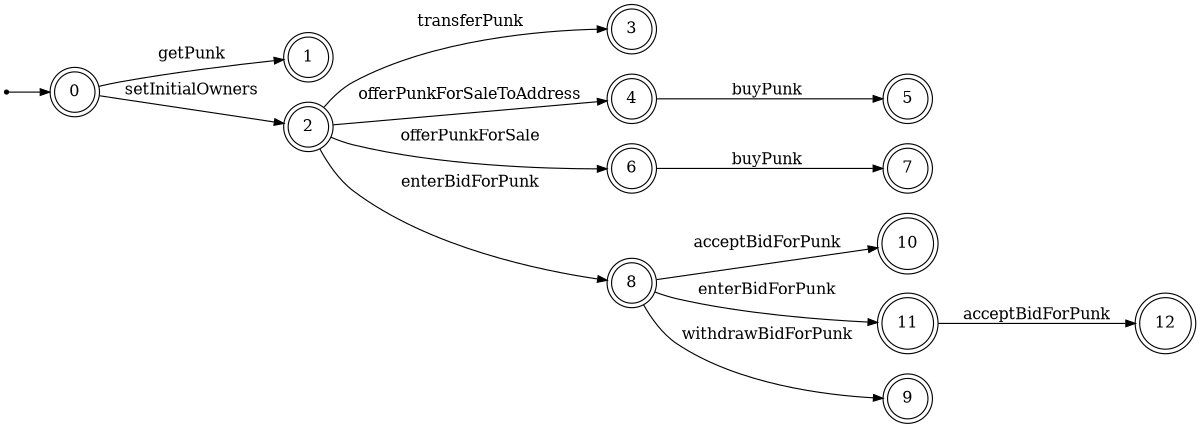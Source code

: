 digraph {
	ranksep=0.5 size="8, 8"
	rankdir=LR
	Initial [label="" fontsize=14.0 shape=point]
	0 [fontsize=14.0 shape=doublecircle]
	1 [fontsize=14.0 shape=doublecircle]
	10 [fontsize=14.0 shape=doublecircle]
	11 [fontsize=14.0 shape=doublecircle]
	12 [fontsize=14.0 shape=doublecircle]
	2 [fontsize=14.0 shape=doublecircle]
	3 [fontsize=14.0 shape=doublecircle]
	4 [fontsize=14.0 shape=doublecircle]
	5 [fontsize=14.0 shape=doublecircle]
	6 [fontsize=14.0 shape=doublecircle]
	7 [fontsize=14.0 shape=doublecircle]
	8 [fontsize=14.0 shape=doublecircle]
	9 [fontsize=14.0 shape=doublecircle]
	Initial -> 0 [arrowsize=0.85]
	0 -> 2 [label=" setInitialOwners " arrowsize=0.85 fontsize=14.0]
	0 -> 1 [label=" getPunk " arrowsize=0.85 fontsize=14.0]
	2 -> 8 [label=" enterBidForPunk " arrowsize=0.85 fontsize=14.0]
	2 -> 6 [label=" offerPunkForSale " arrowsize=0.85 fontsize=14.0]
	2 -> 4 [label=" offerPunkForSaleToAddress " arrowsize=0.85 fontsize=14.0]
	2 -> 3 [label=" transferPunk " arrowsize=0.85 fontsize=14.0]
	4 -> 5 [label=" buyPunk " arrowsize=0.85 fontsize=14.0]
	6 -> 7 [label=" buyPunk " arrowsize=0.85 fontsize=14.0]
	8 -> 11 [label=" enterBidForPunk " arrowsize=0.85 fontsize=14.0]
	8 -> 10 [label=" acceptBidForPunk " arrowsize=0.85 fontsize=14.0]
	8 -> 9 [label=" withdrawBidForPunk " arrowsize=0.85 fontsize=14.0]
	11 -> 12 [label=" acceptBidForPunk " arrowsize=0.85 fontsize=14.0]
}
